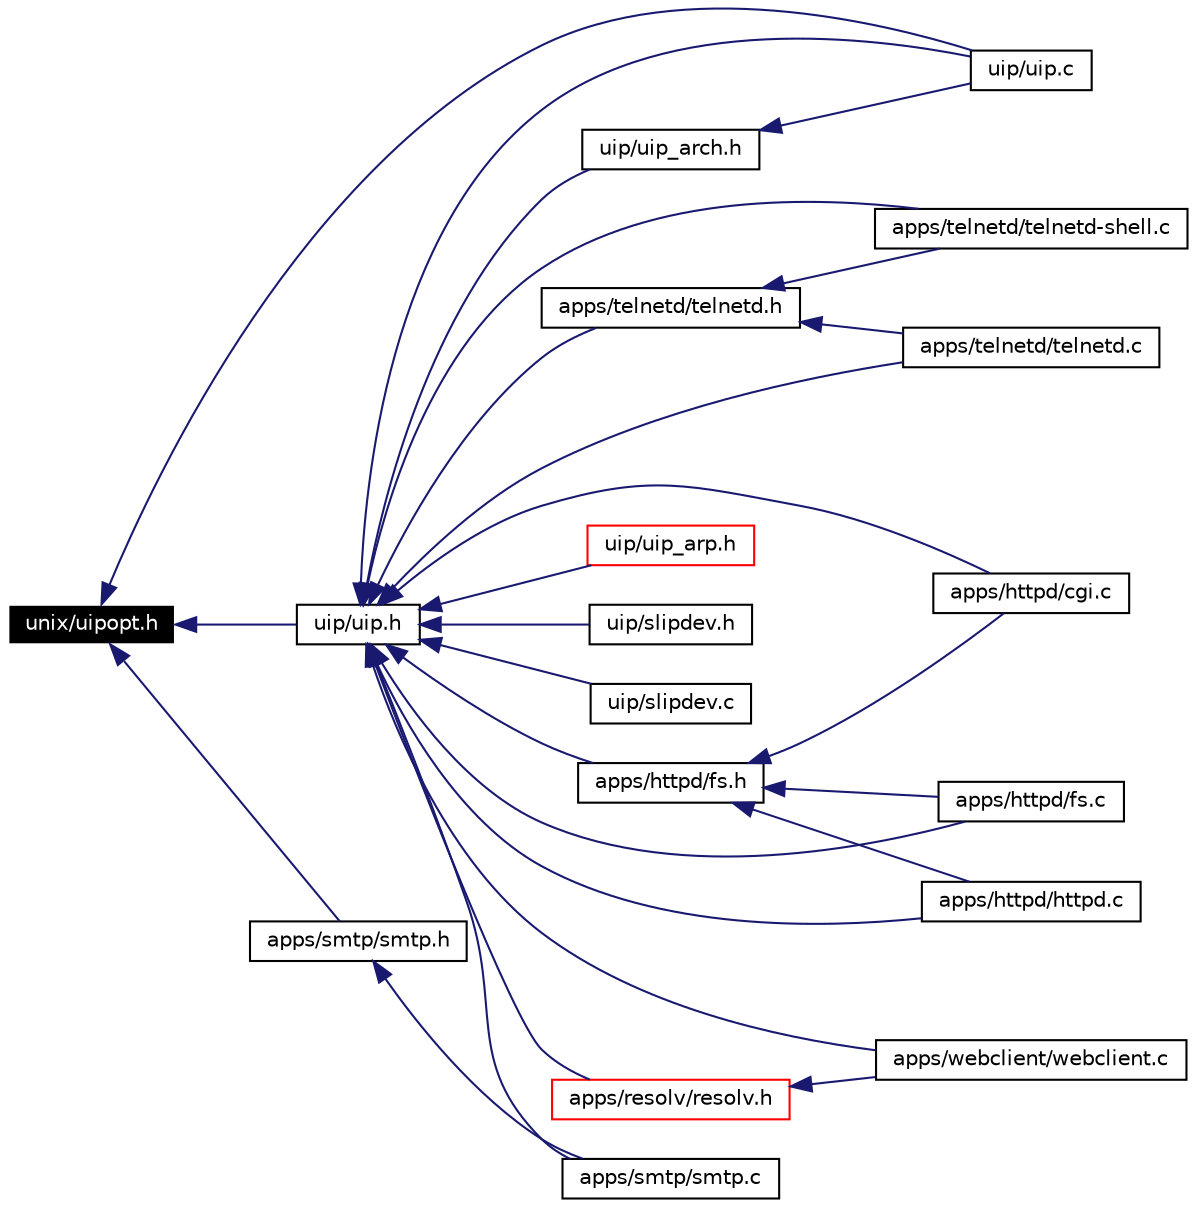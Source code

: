 digraph G
{
  edge [fontname="Helvetica",fontsize=10,labelfontname="Helvetica",labelfontsize=10];
  node [fontname="Helvetica",fontsize=10,shape=record];
  rankdir=LR;
  Node1 [label="unix/uipopt.h",height=0.2,width=0.4,color="white", fillcolor="black", style="filled" fontcolor="white"];
  Node1 -> Node2 [dir=back,color="midnightblue",fontsize=10,style="solid",fontname="Helvetica"];
  Node2 [label="uip/uip.h",height=0.2,width=0.4,color="black", fillcolor="white", style="filled",URL="$a00054.html"];
  Node2 -> Node3 [dir=back,color="midnightblue",fontsize=10,style="solid",fontname="Helvetica"];
  Node3 [label="uip/uip.c",height=0.2,width=0.4,color="black", fillcolor="white", style="filled",URL="$a00053.html"];
  Node2 -> Node4 [dir=back,color="midnightblue",fontsize=10,style="solid",fontname="Helvetica"];
  Node4 [label="uip/uip_arch.h",height=0.2,width=0.4,color="black", fillcolor="white", style="filled",URL="$a00055.html"];
  Node4 -> Node3 [dir=back,color="midnightblue",fontsize=10,style="solid",fontname="Helvetica"];
  Node2 -> Node5 [dir=back,color="midnightblue",fontsize=10,style="solid",fontname="Helvetica"];
  Node5 [label="uip/uip_arp.h",height=0.2,width=0.4,color="red", fillcolor="white", style="filled",URL="$a00057.html"];
  Node2 -> Node6 [dir=back,color="midnightblue",fontsize=10,style="solid",fontname="Helvetica"];
  Node6 [label="uip/slipdev.h",height=0.2,width=0.4,color="black", fillcolor="white", style="filled",URL="$a00052.html"];
  Node2 -> Node7 [dir=back,color="midnightblue",fontsize=10,style="solid",fontname="Helvetica"];
  Node7 [label="uip/slipdev.c",height=0.2,width=0.4,color="black", fillcolor="white", style="filled",URL="$a00051.html"];
  Node2 -> Node8 [dir=back,color="midnightblue",fontsize=10,style="solid",fontname="Helvetica"];
  Node8 [label="apps/webclient/webclient.c",height=0.2,width=0.4,color="black", fillcolor="white", style="filled",URL="$a00048.html"];
  Node2 -> Node9 [dir=back,color="midnightblue",fontsize=10,style="solid",fontname="Helvetica"];
  Node9 [label="apps/smtp/smtp.c",height=0.2,width=0.4,color="black", fillcolor="white", style="filled",URL="$a00041.html"];
  Node2 -> Node10 [dir=back,color="midnightblue",fontsize=10,style="solid",fontname="Helvetica"];
  Node10 [label="apps/telnetd/telnetd.h",height=0.2,width=0.4,color="black", fillcolor="white", style="filled",URL="$a00047.html"];
  Node10 -> Node11 [dir=back,color="midnightblue",fontsize=10,style="solid",fontname="Helvetica"];
  Node11 [label="apps/telnetd/telnetd.c",height=0.2,width=0.4,color="black", fillcolor="white", style="filled",URL="$a00046.html"];
  Node10 -> Node12 [dir=back,color="midnightblue",fontsize=10,style="solid",fontname="Helvetica"];
  Node12 [label="apps/telnetd/telnetd-shell.c",height=0.2,width=0.4,color="black", fillcolor="white", style="filled",URL="$a00045.html"];
  Node2 -> Node11 [dir=back,color="midnightblue",fontsize=10,style="solid",fontname="Helvetica"];
  Node2 -> Node12 [dir=back,color="midnightblue",fontsize=10,style="solid",fontname="Helvetica"];
  Node2 -> Node13 [dir=back,color="midnightblue",fontsize=10,style="solid",fontname="Helvetica"];
  Node13 [label="apps/httpd/httpd.c",height=0.2,width=0.4,color="black", fillcolor="white", style="filled",URL="$a00037.html"];
  Node2 -> Node14 [dir=back,color="midnightblue",fontsize=10,style="solid",fontname="Helvetica"];
  Node14 [label="apps/httpd/fs.h",height=0.2,width=0.4,color="black", fillcolor="white", style="filled",URL="$a00036.html"];
  Node14 -> Node13 [dir=back,color="midnightblue",fontsize=10,style="solid",fontname="Helvetica"];
  Node14 -> Node15 [dir=back,color="midnightblue",fontsize=10,style="solid",fontname="Helvetica"];
  Node15 [label="apps/httpd/cgi.c",height=0.2,width=0.4,color="black", fillcolor="white", style="filled",URL="$a00033.html"];
  Node14 -> Node16 [dir=back,color="midnightblue",fontsize=10,style="solid",fontname="Helvetica"];
  Node16 [label="apps/httpd/fs.c",height=0.2,width=0.4,color="black", fillcolor="white", style="filled",URL="$a00035.html"];
  Node2 -> Node15 [dir=back,color="midnightblue",fontsize=10,style="solid",fontname="Helvetica"];
  Node2 -> Node16 [dir=back,color="midnightblue",fontsize=10,style="solid",fontname="Helvetica"];
  Node2 -> Node17 [dir=back,color="midnightblue",fontsize=10,style="solid",fontname="Helvetica"];
  Node17 [label="apps/resolv/resolv.h",height=0.2,width=0.4,color="red", fillcolor="white", style="filled",URL="$a00040.html"];
  Node17 -> Node8 [dir=back,color="midnightblue",fontsize=10,style="solid",fontname="Helvetica"];
  Node1 -> Node3 [dir=back,color="midnightblue",fontsize=10,style="solid",fontname="Helvetica"];
  Node1 -> Node18 [dir=back,color="midnightblue",fontsize=10,style="solid",fontname="Helvetica"];
  Node18 [label="apps/smtp/smtp.h",height=0.2,width=0.4,color="black", fillcolor="white", style="filled",URL="$a00042.html"];
  Node18 -> Node9 [dir=back,color="midnightblue",fontsize=10,style="solid",fontname="Helvetica"];
}
